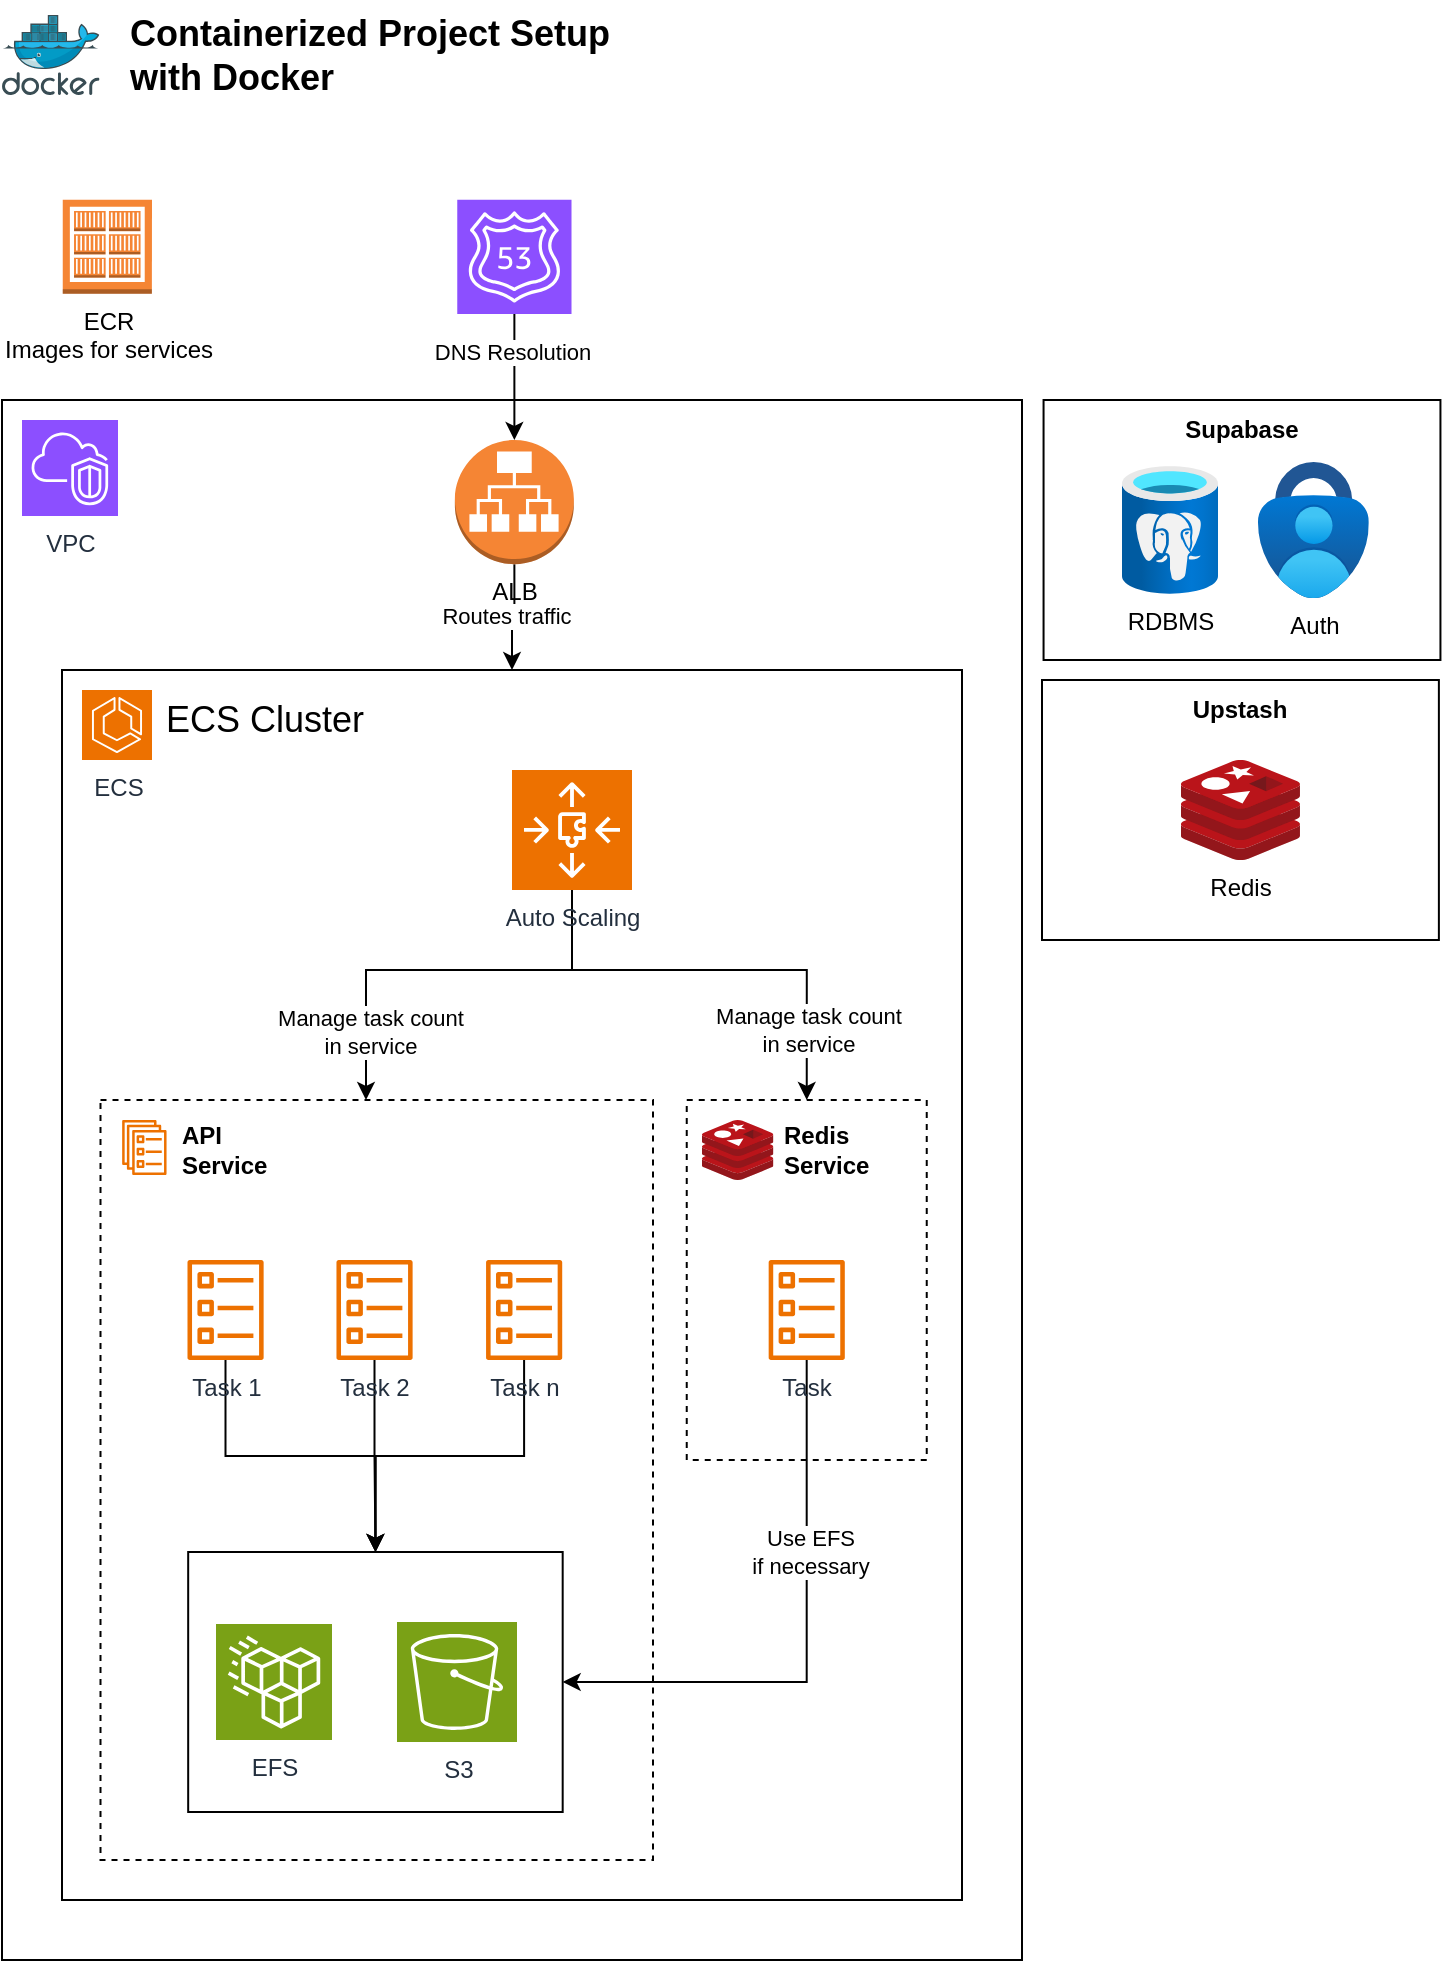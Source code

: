 <mxfile version="24.6.5" type="github">
  <diagram name="Page-1" id="ucFDTJxj1MuP0T__f6Ae">
    <mxGraphModel dx="920" dy="726" grid="1" gridSize="10" guides="1" tooltips="1" connect="1" arrows="1" fold="1" page="1" pageScale="1" pageWidth="850" pageHeight="1100" math="0" shadow="0">
      <root>
        <mxCell id="0" />
        <mxCell id="1" parent="0" />
        <mxCell id="72ZY0S5QGdh6Q3wZreM4-68" value="" style="rounded=0;whiteSpace=wrap;html=1;movable=1;resizable=1;rotatable=1;deletable=1;editable=1;locked=0;connectable=1;container=0;fillColor=default;" parent="1" vertex="1">
          <mxGeometry x="50" y="250" width="510" height="780" as="geometry" />
        </mxCell>
        <mxCell id="72ZY0S5QGdh6Q3wZreM4-18" style="edgeStyle=orthogonalEdgeStyle;rounded=0;orthogonalLoop=1;jettySize=auto;html=1;movable=1;resizable=1;rotatable=1;deletable=1;editable=1;locked=0;connectable=1;" parent="1" source="72ZY0S5QGdh6Q3wZreM4-82" target="72ZY0S5QGdh6Q3wZreM4-3" edge="1">
          <mxGeometry relative="1" as="geometry">
            <mxPoint x="332.5" y="191.25" as="sourcePoint" />
          </mxGeometry>
        </mxCell>
        <mxCell id="72ZY0S5QGdh6Q3wZreM4-19" value="DNS Resolution" style="edgeLabel;html=1;align=center;verticalAlign=middle;resizable=1;points=[];container=0;movable=1;rotatable=1;deletable=1;editable=1;locked=0;connectable=1;" parent="72ZY0S5QGdh6Q3wZreM4-18" vertex="1" connectable="0">
          <mxGeometry x="0.243" y="-2" relative="1" as="geometry">
            <mxPoint x="1" y="-20" as="offset" />
          </mxGeometry>
        </mxCell>
        <mxCell id="72ZY0S5QGdh6Q3wZreM4-50" value="ECR&lt;div&gt;Images for&amp;nbsp;&lt;span style=&quot;background-color: initial;&quot;&gt;services&lt;/span&gt;&lt;/div&gt;" style="outlineConnect=0;dashed=0;verticalLabelPosition=bottom;verticalAlign=top;align=center;html=1;shape=mxgraph.aws3.ecr_registry;fillColor=#F58534;gradientColor=none;movable=1;resizable=1;rotatable=1;deletable=1;editable=1;locked=0;connectable=1;container=0;" parent="1" vertex="1">
          <mxGeometry x="80.37" y="149.86" width="44.63" height="46.98" as="geometry" />
        </mxCell>
        <mxCell id="72ZY0S5QGdh6Q3wZreM4-82" value="" style="sketch=0;points=[[0,0,0],[0.25,0,0],[0.5,0,0],[0.75,0,0],[1,0,0],[0,1,0],[0.25,1,0],[0.5,1,0],[0.75,1,0],[1,1,0],[0,0.25,0],[0,0.5,0],[0,0.75,0],[1,0.25,0],[1,0.5,0],[1,0.75,0]];outlineConnect=0;fontColor=#232F3E;fillColor=#8C4FFF;strokeColor=#ffffff;dashed=0;verticalLabelPosition=bottom;verticalAlign=top;align=center;html=1;fontSize=12;fontStyle=0;aspect=fixed;shape=mxgraph.aws4.resourceIcon;resIcon=mxgraph.aws4.route_53;container=0;movable=1;resizable=1;rotatable=1;deletable=1;editable=1;locked=0;connectable=1;" parent="1" vertex="1">
          <mxGeometry x="277.63" y="149.86" width="57.12" height="57.12" as="geometry" />
        </mxCell>
        <mxCell id="72ZY0S5QGdh6Q3wZreM4-16" style="edgeStyle=orthogonalEdgeStyle;rounded=0;orthogonalLoop=1;jettySize=auto;html=1;exitX=0.5;exitY=1;exitDx=0;exitDy=0;exitPerimeter=0;entryX=0.5;entryY=0;entryDx=0;entryDy=0;movable=1;resizable=1;rotatable=1;deletable=1;editable=1;locked=0;connectable=1;" parent="1" source="72ZY0S5QGdh6Q3wZreM4-3" target="72ZY0S5QGdh6Q3wZreM4-10" edge="1">
          <mxGeometry relative="1" as="geometry" />
        </mxCell>
        <mxCell id="72ZY0S5QGdh6Q3wZreM4-17" value="Routes traffic" style="edgeLabel;html=1;align=center;verticalAlign=middle;resizable=1;points=[];container=0;movable=1;rotatable=1;deletable=1;editable=1;locked=0;connectable=1;" parent="72ZY0S5QGdh6Q3wZreM4-16" vertex="1" connectable="0">
          <mxGeometry x="-0.033" y="-4" relative="1" as="geometry">
            <mxPoint as="offset" />
          </mxGeometry>
        </mxCell>
        <mxCell id="72ZY0S5QGdh6Q3wZreM4-3" value="&lt;div&gt;ALB&lt;/div&gt;" style="outlineConnect=0;dashed=0;verticalLabelPosition=bottom;verticalAlign=top;align=center;html=1;shape=mxgraph.aws3.application_load_balancer;fillColor=#F58534;gradientColor=none;container=0;movable=1;resizable=1;rotatable=1;deletable=1;editable=1;locked=0;connectable=1;" parent="1" vertex="1">
          <mxGeometry x="276.44" y="270.0" width="59.5" height="62.09" as="geometry" />
        </mxCell>
        <mxCell id="72ZY0S5QGdh6Q3wZreM4-10" value="" style="rounded=0;whiteSpace=wrap;html=1;fillColor=none;movable=1;resizable=1;rotatable=1;deletable=1;editable=1;locked=0;connectable=1;container=0;" parent="1" vertex="1">
          <mxGeometry x="80" y="385" width="450" height="615" as="geometry" />
        </mxCell>
        <mxCell id="72ZY0S5QGdh6Q3wZreM4-13" value="ECS Cluster" style="text;html=1;align=left;verticalAlign=middle;whiteSpace=wrap;rounded=0;fontSize=18;movable=1;resizable=1;rotatable=1;deletable=1;editable=1;locked=0;connectable=1;container=0;" parent="1" vertex="1">
          <mxGeometry x="130" y="395" width="190" height="30" as="geometry" />
        </mxCell>
        <mxCell id="72ZY0S5QGdh6Q3wZreM4-21" value="ECS" style="sketch=0;points=[[0,0,0],[0.25,0,0],[0.5,0,0],[0.75,0,0],[1,0,0],[0,1,0],[0.25,1,0],[0.5,1,0],[0.75,1,0],[1,1,0],[0,0.25,0],[0,0.5,0],[0,0.75,0],[1,0.25,0],[1,0.5,0],[1,0.75,0]];outlineConnect=0;fontColor=#232F3E;fillColor=#ED7100;strokeColor=#ffffff;dashed=0;verticalLabelPosition=bottom;verticalAlign=top;align=center;html=1;fontSize=12;fontStyle=0;aspect=fixed;shape=mxgraph.aws4.resourceIcon;resIcon=mxgraph.aws4.ecs;movable=1;resizable=1;rotatable=1;deletable=1;editable=1;locked=0;connectable=1;container=0;" parent="1" vertex="1">
          <mxGeometry x="90" y="395" width="35" height="35" as="geometry" />
        </mxCell>
        <mxCell id="72ZY0S5QGdh6Q3wZreM4-32" value="" style="edgeStyle=orthogonalEdgeStyle;rounded=0;orthogonalLoop=1;jettySize=auto;html=1;movable=1;resizable=1;rotatable=1;deletable=1;editable=1;locked=0;connectable=1;" parent="1" target="72ZY0S5QGdh6Q3wZreM4-36" edge="1">
          <mxGeometry relative="1" as="geometry">
            <mxPoint x="128.617" y="622.5" as="sourcePoint" />
          </mxGeometry>
        </mxCell>
        <mxCell id="72ZY0S5QGdh6Q3wZreM4-33" value="" style="rounded=0;whiteSpace=wrap;html=1;movable=1;resizable=1;rotatable=1;deletable=1;editable=1;locked=0;connectable=1;container=0;dashed=1;" parent="1" vertex="1">
          <mxGeometry x="99.25" y="600" width="276.25" height="380" as="geometry" />
        </mxCell>
        <mxCell id="72ZY0S5QGdh6Q3wZreM4-137" value="" style="edgeStyle=orthogonalEdgeStyle;rounded=0;orthogonalLoop=1;jettySize=auto;html=1;" parent="1" source="72ZY0S5QGdh6Q3wZreM4-36" target="72ZY0S5QGdh6Q3wZreM4-107" edge="1">
          <mxGeometry relative="1" as="geometry" />
        </mxCell>
        <mxCell id="72ZY0S5QGdh6Q3wZreM4-36" value="Task 1" style="sketch=0;outlineConnect=0;fontColor=#232F3E;gradientColor=none;fillColor=#ED7100;strokeColor=none;dashed=0;verticalLabelPosition=bottom;verticalAlign=top;align=center;html=1;fontSize=12;fontStyle=0;aspect=fixed;pointerEvents=1;shape=mxgraph.aws4.ecs_task;movable=1;resizable=1;rotatable=1;deletable=1;editable=1;locked=0;connectable=1;container=0;" parent="1" vertex="1">
          <mxGeometry x="142.51" y="679.999" width="38.54" height="50" as="geometry" />
        </mxCell>
        <mxCell id="72ZY0S5QGdh6Q3wZreM4-138" value="" style="edgeStyle=orthogonalEdgeStyle;rounded=0;orthogonalLoop=1;jettySize=auto;html=1;" parent="1" source="72ZY0S5QGdh6Q3wZreM4-38" target="72ZY0S5QGdh6Q3wZreM4-107" edge="1">
          <mxGeometry relative="1" as="geometry" />
        </mxCell>
        <mxCell id="72ZY0S5QGdh6Q3wZreM4-38" value="Task 2" style="sketch=0;outlineConnect=0;fontColor=#232F3E;gradientColor=none;fillColor=#ED7100;strokeColor=none;dashed=0;verticalLabelPosition=bottom;verticalAlign=top;align=center;html=1;fontSize=12;fontStyle=0;aspect=fixed;pointerEvents=1;shape=mxgraph.aws4.ecs_task;movable=1;resizable=1;rotatable=1;deletable=1;editable=1;locked=0;connectable=1;container=0;" parent="1" vertex="1">
          <mxGeometry x="217" y="679.999" width="38.54" height="50" as="geometry" />
        </mxCell>
        <mxCell id="72ZY0S5QGdh6Q3wZreM4-139" value="" style="edgeStyle=orthogonalEdgeStyle;rounded=0;orthogonalLoop=1;jettySize=auto;html=1;" parent="1" source="72ZY0S5QGdh6Q3wZreM4-39" target="72ZY0S5QGdh6Q3wZreM4-107" edge="1">
          <mxGeometry relative="1" as="geometry" />
        </mxCell>
        <mxCell id="72ZY0S5QGdh6Q3wZreM4-39" value="Task n" style="sketch=0;outlineConnect=0;fontColor=#232F3E;gradientColor=none;fillColor=#ED7100;strokeColor=none;dashed=0;verticalLabelPosition=bottom;verticalAlign=top;align=center;html=1;fontSize=12;fontStyle=0;aspect=fixed;pointerEvents=1;shape=mxgraph.aws4.ecs_task;movable=1;resizable=1;rotatable=1;deletable=1;editable=1;locked=0;connectable=1;container=0;" parent="1" vertex="1">
          <mxGeometry x="291.8" y="679.999" width="38.54" height="50" as="geometry" />
        </mxCell>
        <mxCell id="72ZY0S5QGdh6Q3wZreM4-26" value="" style="edgeStyle=orthogonalEdgeStyle;rounded=0;orthogonalLoop=1;jettySize=auto;html=1;movable=1;resizable=1;rotatable=1;deletable=1;editable=1;locked=0;connectable=1;" parent="1" target="72ZY0S5QGdh6Q3wZreM4-25" edge="1">
          <mxGeometry relative="1" as="geometry">
            <mxPoint x="426.931" y="623.75" as="sourcePoint" />
          </mxGeometry>
        </mxCell>
        <mxCell id="72ZY0S5QGdh6Q3wZreM4-28" value="" style="rounded=0;whiteSpace=wrap;html=1;movable=1;resizable=1;rotatable=1;deletable=1;editable=1;locked=0;connectable=1;container=0;dashed=1;" parent="1" vertex="1">
          <mxGeometry x="392.37" y="600" width="120" height="180" as="geometry" />
        </mxCell>
        <mxCell id="72ZY0S5QGdh6Q3wZreM4-143" style="edgeStyle=orthogonalEdgeStyle;rounded=0;orthogonalLoop=1;jettySize=auto;html=1;entryX=1;entryY=0.5;entryDx=0;entryDy=0;" parent="1" source="72ZY0S5QGdh6Q3wZreM4-25" target="72ZY0S5QGdh6Q3wZreM4-107" edge="1">
          <mxGeometry relative="1" as="geometry">
            <Array as="points">
              <mxPoint x="452" y="891" />
            </Array>
          </mxGeometry>
        </mxCell>
        <mxCell id="72ZY0S5QGdh6Q3wZreM4-144" value="Use EFS&lt;div&gt;if necessary&lt;/div&gt;" style="edgeLabel;html=1;align=center;verticalAlign=middle;resizable=0;points=[];" parent="72ZY0S5QGdh6Q3wZreM4-143" vertex="1" connectable="0">
          <mxGeometry x="-0.323" y="1" relative="1" as="geometry">
            <mxPoint as="offset" />
          </mxGeometry>
        </mxCell>
        <mxCell id="72ZY0S5QGdh6Q3wZreM4-25" value="Task" style="sketch=0;outlineConnect=0;fontColor=#232F3E;gradientColor=none;fillColor=#ED7100;strokeColor=none;dashed=0;verticalLabelPosition=bottom;verticalAlign=top;align=center;html=1;fontSize=12;fontStyle=0;aspect=fixed;pointerEvents=1;shape=mxgraph.aws4.ecs_task;movable=1;resizable=1;rotatable=1;deletable=1;editable=1;locked=0;connectable=1;container=0;" parent="1" vertex="1">
          <mxGeometry x="433.1" y="679.999" width="38.54" height="50" as="geometry" />
        </mxCell>
        <mxCell id="72ZY0S5QGdh6Q3wZreM4-73" style="edgeStyle=orthogonalEdgeStyle;rounded=0;orthogonalLoop=1;jettySize=auto;html=1;exitX=0.5;exitY=1;exitDx=0;exitDy=0;exitPerimeter=0;movable=1;resizable=1;rotatable=1;deletable=1;editable=1;locked=0;connectable=1;" parent="1" source="72ZY0S5QGdh6Q3wZreM4-67" target="72ZY0S5QGdh6Q3wZreM4-33" edge="1">
          <mxGeometry relative="1" as="geometry">
            <mxPoint x="232" y="570" as="targetPoint" />
            <Array as="points">
              <mxPoint x="335" y="535" />
              <mxPoint x="232" y="535" />
            </Array>
          </mxGeometry>
        </mxCell>
        <mxCell id="72ZY0S5QGdh6Q3wZreM4-77" value="Manage task count&lt;div&gt;in service&lt;/div&gt;" style="edgeLabel;html=1;align=center;verticalAlign=middle;resizable=1;points=[];container=0;movable=1;rotatable=1;deletable=1;editable=1;locked=0;connectable=1;" parent="72ZY0S5QGdh6Q3wZreM4-73" vertex="1" connectable="0">
          <mxGeometry x="0.645" relative="1" as="geometry">
            <mxPoint x="2" y="3" as="offset" />
          </mxGeometry>
        </mxCell>
        <mxCell id="72ZY0S5QGdh6Q3wZreM4-74" style="edgeStyle=orthogonalEdgeStyle;rounded=0;orthogonalLoop=1;jettySize=auto;html=1;exitX=0.5;exitY=1;exitDx=0;exitDy=0;exitPerimeter=0;entryX=0.5;entryY=0;entryDx=0;entryDy=0;movable=1;resizable=1;rotatable=1;deletable=1;editable=1;locked=0;connectable=1;" parent="1" source="72ZY0S5QGdh6Q3wZreM4-67" target="72ZY0S5QGdh6Q3wZreM4-28" edge="1">
          <mxGeometry relative="1" as="geometry">
            <mxPoint x="452" y="570" as="targetPoint" />
            <Array as="points">
              <mxPoint x="335" y="535" />
              <mxPoint x="452" y="535" />
            </Array>
          </mxGeometry>
        </mxCell>
        <mxCell id="72ZY0S5QGdh6Q3wZreM4-78" value="Manage task count&lt;div&gt;in service&lt;/div&gt;" style="edgeLabel;html=1;align=center;verticalAlign=middle;resizable=1;points=[];container=0;movable=1;rotatable=1;deletable=1;editable=1;locked=0;connectable=1;" parent="72ZY0S5QGdh6Q3wZreM4-74" vertex="1" connectable="0">
          <mxGeometry x="0.706" y="-1" relative="1" as="geometry">
            <mxPoint x="1" y="-2" as="offset" />
          </mxGeometry>
        </mxCell>
        <mxCell id="72ZY0S5QGdh6Q3wZreM4-67" value="Auto&amp;nbsp;&lt;span style=&quot;background-color: initial;&quot;&gt;Scaling&lt;/span&gt;" style="sketch=0;points=[[0,0,0],[0.25,0,0],[0.5,0,0],[0.75,0,0],[1,0,0],[0,1,0],[0.25,1,0],[0.5,1,0],[0.75,1,0],[1,1,0],[0,0.25,0],[0,0.5,0],[0,0.75,0],[1,0.25,0],[1,0.5,0],[1,0.75,0]];outlineConnect=0;fontColor=#232F3E;fillColor=#ED7100;strokeColor=#ffffff;dashed=0;verticalLabelPosition=bottom;verticalAlign=top;align=center;html=1;fontSize=12;fontStyle=0;aspect=fixed;shape=mxgraph.aws4.resourceIcon;resIcon=mxgraph.aws4.auto_scaling3;movable=1;resizable=1;rotatable=1;deletable=1;editable=1;locked=0;connectable=1;container=0;" parent="1" vertex="1">
          <mxGeometry x="305" y="435" width="60" height="60" as="geometry" />
        </mxCell>
        <mxCell id="72ZY0S5QGdh6Q3wZreM4-81" value="VPC" style="sketch=0;points=[[0,0,0],[0.25,0,0],[0.5,0,0],[0.75,0,0],[1,0,0],[0,1,0],[0.25,1,0],[0.5,1,0],[0.75,1,0],[1,1,0],[0,0.25,0],[0,0.5,0],[0,0.75,0],[1,0.25,0],[1,0.5,0],[1,0.75,0]];outlineConnect=0;fontColor=#232F3E;fillColor=#8C4FFF;strokeColor=#ffffff;dashed=0;verticalLabelPosition=bottom;verticalAlign=top;align=center;html=1;fontSize=12;fontStyle=0;aspect=fixed;shape=mxgraph.aws4.resourceIcon;resIcon=mxgraph.aws4.vpc;container=0;movable=1;resizable=1;rotatable=1;deletable=1;editable=1;locked=0;connectable=1;" parent="1" vertex="1">
          <mxGeometry x="60" y="260" width="48" height="48" as="geometry" />
        </mxCell>
        <mxCell id="72ZY0S5QGdh6Q3wZreM4-120" value="&lt;b&gt;Redis&lt;/b&gt;&lt;div&gt;&lt;b&gt;Service&lt;/b&gt;&lt;/div&gt;" style="text;html=1;align=left;verticalAlign=middle;whiteSpace=wrap;rounded=0;movable=1;resizable=1;rotatable=1;deletable=1;editable=1;locked=0;connectable=1;" parent="1" vertex="1">
          <mxGeometry x="439.1" y="610" width="66.9" height="30" as="geometry" />
        </mxCell>
        <mxCell id="72ZY0S5QGdh6Q3wZreM4-122" value="&lt;b&gt;API&lt;/b&gt;&lt;div&gt;&lt;b&gt;Service&lt;/b&gt;&lt;/div&gt;" style="text;html=1;align=left;verticalAlign=middle;whiteSpace=wrap;rounded=0;movable=1;resizable=1;rotatable=1;deletable=1;editable=1;locked=0;connectable=1;" parent="1" vertex="1">
          <mxGeometry x="138.44" y="610" width="84.22" height="30" as="geometry" />
        </mxCell>
        <mxCell id="72ZY0S5QGdh6Q3wZreM4-123" value="" style="sketch=0;outlineConnect=0;fontColor=#232F3E;gradientColor=none;fillColor=#ED7100;strokeColor=none;dashed=0;verticalLabelPosition=bottom;verticalAlign=top;align=left;html=1;fontSize=12;fontStyle=0;aspect=fixed;pointerEvents=1;shape=mxgraph.aws4.ecs_service;movable=1;resizable=1;rotatable=1;deletable=1;editable=1;locked=0;connectable=1;container=0;" parent="1" vertex="1">
          <mxGeometry x="110" y="610" width="22.35" height="27.5" as="geometry" />
        </mxCell>
        <mxCell id="72ZY0S5QGdh6Q3wZreM4-136" value="" style="group;dashed=1;" parent="1" vertex="1" connectable="0">
          <mxGeometry x="140" y="826" width="187.25" height="130" as="geometry" />
        </mxCell>
        <mxCell id="72ZY0S5QGdh6Q3wZreM4-107" value="" style="rounded=0;whiteSpace=wrap;html=1;container=0;movable=1;resizable=1;rotatable=1;deletable=1;editable=1;locked=0;connectable=1;" parent="72ZY0S5QGdh6Q3wZreM4-136" vertex="1">
          <mxGeometry x="3.09" width="187.25" height="130" as="geometry" />
        </mxCell>
        <mxCell id="72ZY0S5QGdh6Q3wZreM4-89" value="S3" style="sketch=0;points=[[0,0,0],[0.25,0,0],[0.5,0,0],[0.75,0,0],[1,0,0],[0,1,0],[0.25,1,0],[0.5,1,0],[0.75,1,0],[1,1,0],[0,0.25,0],[0,0.5,0],[0,0.75,0],[1,0.25,0],[1,0.5,0],[1,0.75,0]];outlineConnect=0;fontColor=#232F3E;fillColor=#7AA116;strokeColor=#ffffff;dashed=0;verticalLabelPosition=bottom;verticalAlign=top;align=center;html=1;fontSize=12;fontStyle=0;aspect=fixed;shape=mxgraph.aws4.resourceIcon;resIcon=mxgraph.aws4.s3;container=0;movable=1;resizable=1;rotatable=1;deletable=1;editable=1;locked=0;connectable=1;" parent="72ZY0S5QGdh6Q3wZreM4-136" vertex="1">
          <mxGeometry x="107.5" y="35" width="60" height="60" as="geometry" />
        </mxCell>
        <mxCell id="72ZY0S5QGdh6Q3wZreM4-90" value="EFS" style="sketch=0;points=[[0,0,0],[0.25,0,0],[0.5,0,0],[0.75,0,0],[1,0,0],[0,1,0],[0.25,1,0],[0.5,1,0],[0.75,1,0],[1,1,0],[0,0.25,0],[0,0.5,0],[0,0.75,0],[1,0.25,0],[1,0.5,0],[1,0.75,0]];outlineConnect=0;fontColor=#232F3E;fillColor=#7AA116;strokeColor=#ffffff;dashed=0;verticalLabelPosition=bottom;verticalAlign=top;align=center;html=1;fontSize=12;fontStyle=0;aspect=fixed;shape=mxgraph.aws4.resourceIcon;resIcon=mxgraph.aws4.efs_standard;container=0;movable=1;resizable=1;rotatable=1;deletable=1;editable=1;locked=0;connectable=1;" parent="72ZY0S5QGdh6Q3wZreM4-136" vertex="1">
          <mxGeometry x="17" y="36" width="58" height="58" as="geometry" />
        </mxCell>
        <mxCell id="72ZY0S5QGdh6Q3wZreM4-141" value="" style="image;sketch=0;aspect=fixed;html=1;points=[];align=center;fontSize=12;image=img/lib/mscae/Docker.svg;" parent="1" vertex="1">
          <mxGeometry x="50" y="57.5" width="48.78" height="40" as="geometry" />
        </mxCell>
        <mxCell id="72ZY0S5QGdh6Q3wZreM4-142" value="Containerized Project Setup&lt;div&gt;with Docker&lt;/div&gt;" style="text;html=1;align=left;verticalAlign=top;whiteSpace=wrap;rounded=0;fontSize=18;fontStyle=1" parent="1" vertex="1">
          <mxGeometry x="112.17" y="50" width="247.83" height="55" as="geometry" />
        </mxCell>
        <mxCell id="72ZY0S5QGdh6Q3wZreM4-145" value="" style="image;sketch=0;aspect=fixed;html=1;points=[];align=center;fontSize=12;image=img/lib/mscae/Cache_Redis_Product.svg;" parent="1" vertex="1">
          <mxGeometry x="399.98" y="610" width="35.71" height="30" as="geometry" />
        </mxCell>
        <mxCell id="U8Zr3fgWpziJldObrb0T-7" value="" style="group" vertex="1" connectable="0" parent="1">
          <mxGeometry x="570.78" y="250" width="198.44" height="130" as="geometry" />
        </mxCell>
        <mxCell id="72ZY0S5QGdh6Q3wZreM4-126" value="" style="rounded=0;whiteSpace=wrap;html=1;container=0;movable=1;resizable=1;rotatable=1;deletable=1;editable=1;locked=0;connectable=1;" parent="U8Zr3fgWpziJldObrb0T-7" vertex="1">
          <mxGeometry width="198.44" height="130" as="geometry" />
        </mxCell>
        <mxCell id="72ZY0S5QGdh6Q3wZreM4-87" value="RDBMS" style="image;aspect=fixed;html=1;points=[];align=center;fontSize=12;image=img/lib/azure2/databases/Azure_Database_PostgreSQL_Server.svg;container=0;movable=1;resizable=1;rotatable=1;deletable=1;editable=1;locked=0;connectable=1;" parent="U8Zr3fgWpziJldObrb0T-7" vertex="1">
          <mxGeometry x="39.22" y="33" width="48" height="64" as="geometry" />
        </mxCell>
        <mxCell id="72ZY0S5QGdh6Q3wZreM4-88" value="Auth" style="image;aspect=fixed;html=1;points=[];align=center;fontSize=12;image=img/lib/azure2/security/Multifactor_Authentication.svg;container=0;movable=1;resizable=1;rotatable=1;deletable=1;editable=1;locked=0;connectable=1;" parent="U8Zr3fgWpziJldObrb0T-7" vertex="1">
          <mxGeometry x="107.22" y="31" width="55.4" height="68" as="geometry" />
        </mxCell>
        <mxCell id="72ZY0S5QGdh6Q3wZreM4-115" value="&lt;b&gt;Supabase&lt;/b&gt;" style="text;html=1;align=center;verticalAlign=middle;whiteSpace=wrap;rounded=0;container=0;movable=1;resizable=1;rotatable=1;deletable=1;editable=1;locked=0;connectable=1;" parent="U8Zr3fgWpziJldObrb0T-7" vertex="1">
          <mxGeometry x="69.22" width="60" height="30" as="geometry" />
        </mxCell>
        <mxCell id="U8Zr3fgWpziJldObrb0T-8" value="" style="group" vertex="1" connectable="0" parent="1">
          <mxGeometry x="570" y="390" width="198.44" height="130" as="geometry" />
        </mxCell>
        <mxCell id="U8Zr3fgWpziJldObrb0T-2" value="" style="rounded=0;whiteSpace=wrap;html=1;container=0;movable=1;resizable=1;rotatable=1;deletable=1;editable=1;locked=0;connectable=1;" vertex="1" parent="U8Zr3fgWpziJldObrb0T-8">
          <mxGeometry width="198.44" height="130" as="geometry" />
        </mxCell>
        <mxCell id="U8Zr3fgWpziJldObrb0T-5" value="&lt;b&gt;Upstash&lt;/b&gt;" style="text;html=1;align=center;verticalAlign=middle;whiteSpace=wrap;rounded=0;container=0;movable=1;resizable=1;rotatable=1;deletable=1;editable=1;locked=0;connectable=1;" vertex="1" parent="U8Zr3fgWpziJldObrb0T-8">
          <mxGeometry x="69.22" width="60" height="30" as="geometry" />
        </mxCell>
        <mxCell id="U8Zr3fgWpziJldObrb0T-6" value="Redis" style="image;sketch=0;aspect=fixed;html=1;points=[];align=center;fontSize=12;image=img/lib/mscae/Cache_Redis_Product.svg;" vertex="1" parent="U8Zr3fgWpziJldObrb0T-8">
          <mxGeometry x="69.46" y="40" width="59.52" height="50" as="geometry" />
        </mxCell>
      </root>
    </mxGraphModel>
  </diagram>
</mxfile>
